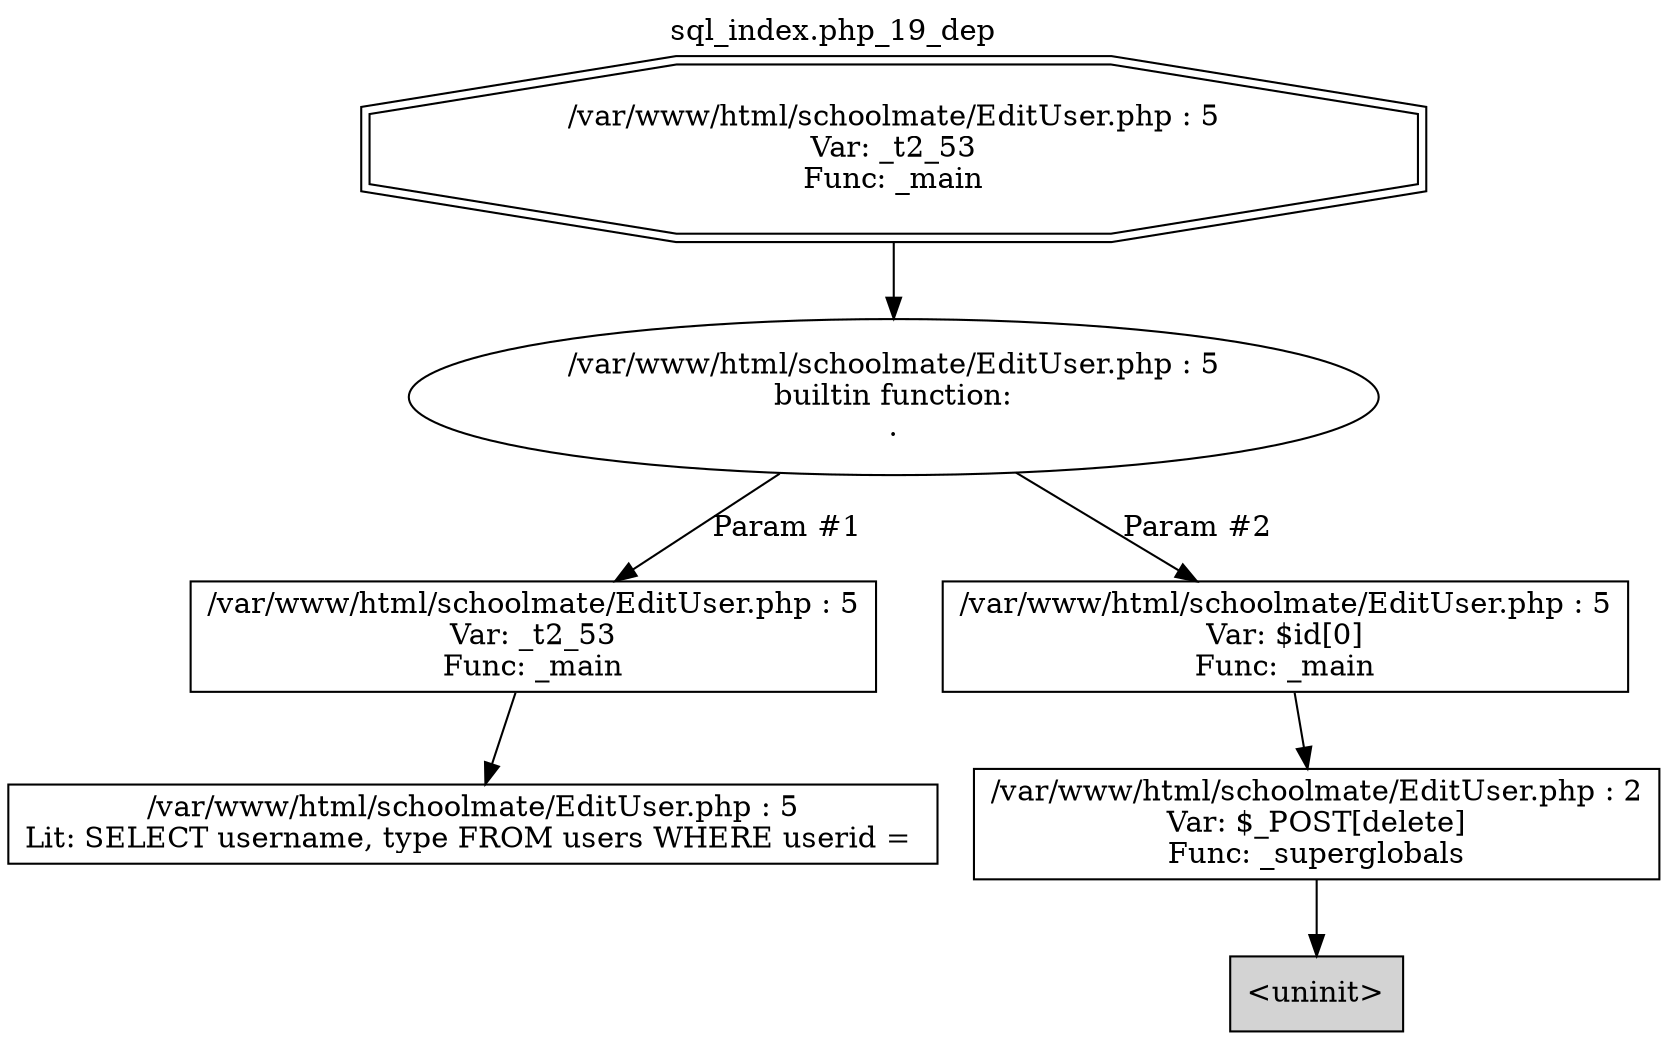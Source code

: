 digraph cfg {
  label="sql_index.php_19_dep";
  labelloc=t;
  n1 [shape=doubleoctagon, label="/var/www/html/schoolmate/EditUser.php : 5\nVar: _t2_53\nFunc: _main\n"];
  n2 [shape=ellipse, label="/var/www/html/schoolmate/EditUser.php : 5\nbuiltin function:\n.\n"];
  n3 [shape=box, label="/var/www/html/schoolmate/EditUser.php : 5\nVar: _t2_53\nFunc: _main\n"];
  n4 [shape=box, label="/var/www/html/schoolmate/EditUser.php : 5\nLit: SELECT username, type FROM users WHERE userid = \n"];
  n5 [shape=box, label="/var/www/html/schoolmate/EditUser.php : 5\nVar: $id[0]\nFunc: _main\n"];
  n6 [shape=box, label="/var/www/html/schoolmate/EditUser.php : 2\nVar: $_POST[delete]\nFunc: _superglobals\n"];
  n7 [shape=box, label="<uninit>",style=filled];
  n1 -> n2;
  n3 -> n4;
  n2 -> n3[label="Param #1"];
  n2 -> n5[label="Param #2"];
  n6 -> n7;
  n5 -> n6;
}
